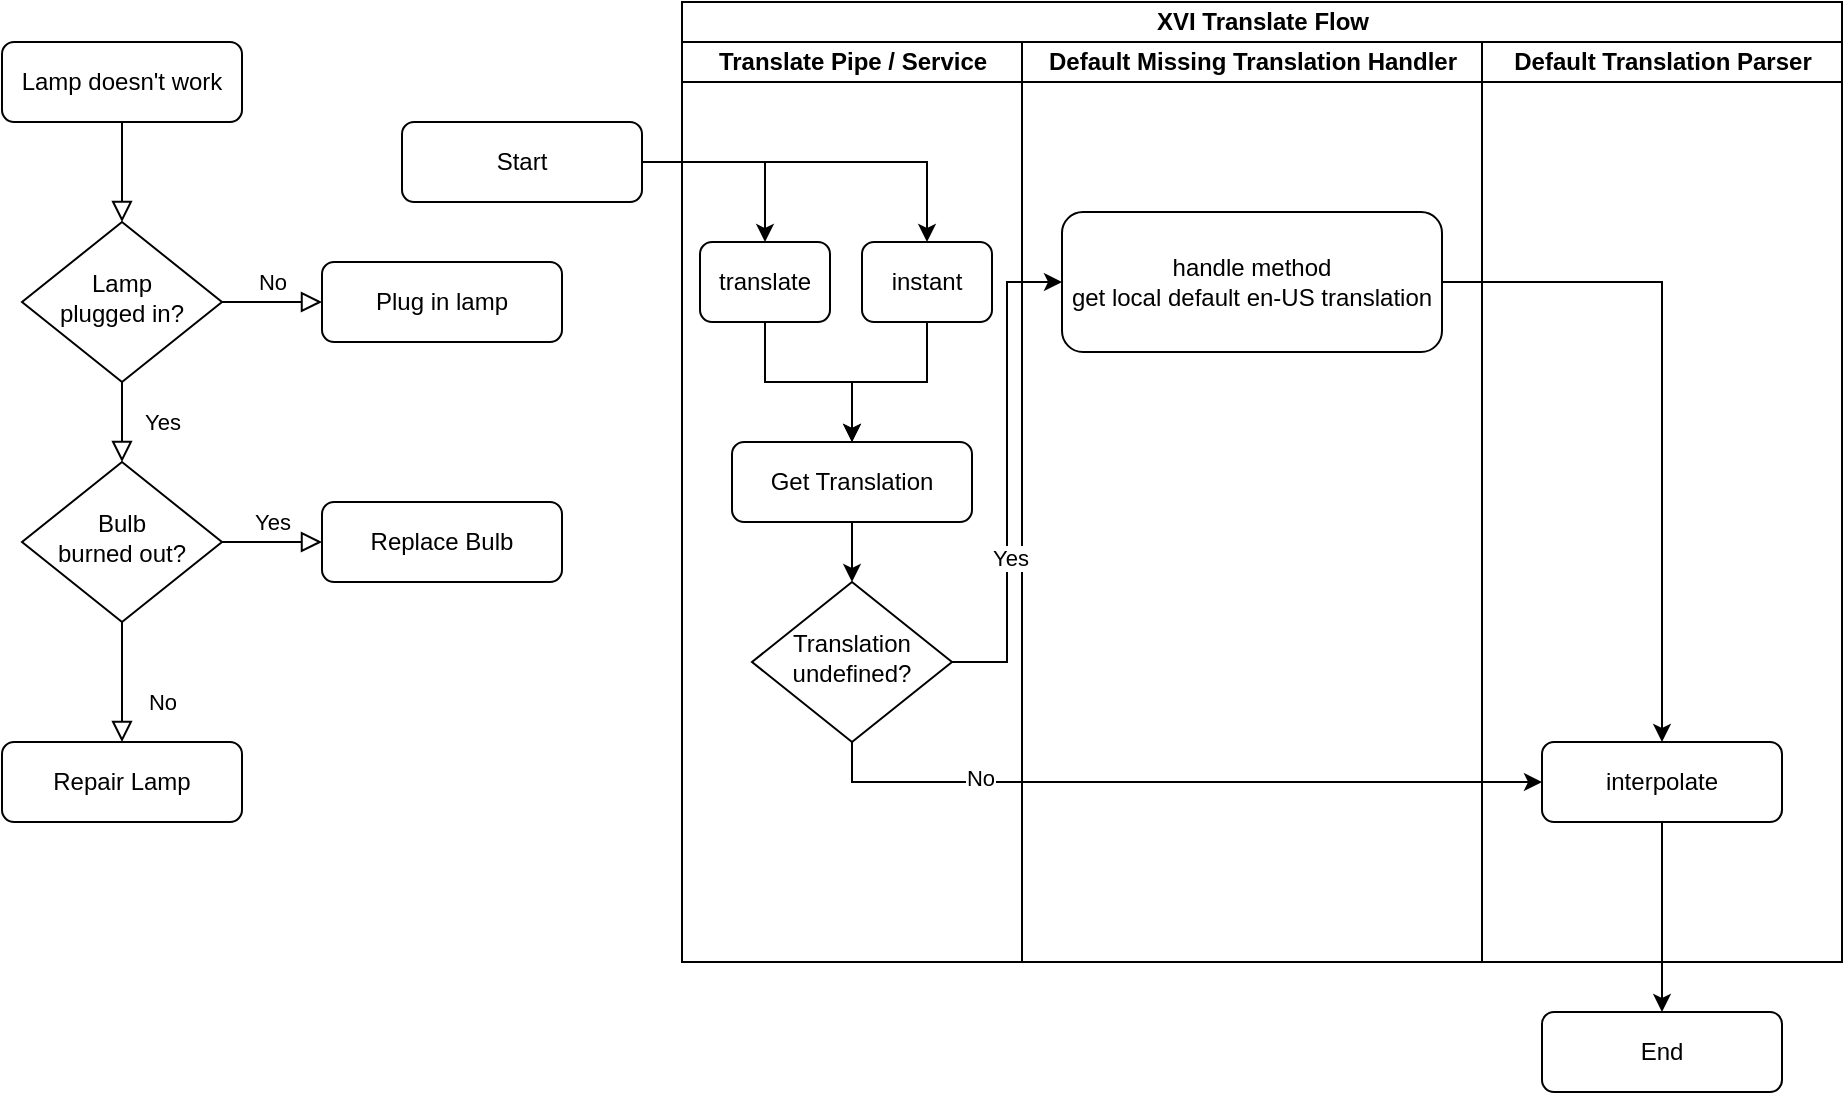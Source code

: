 <mxfile version="28.0.4">
  <diagram id="C5RBs43oDa-KdzZeNtuy" name="Page-1">
    <mxGraphModel dx="705" dy="403" grid="1" gridSize="10" guides="1" tooltips="1" connect="1" arrows="1" fold="1" page="1" pageScale="1" pageWidth="827" pageHeight="1169" math="0" shadow="0">
      <root>
        <mxCell id="WIyWlLk6GJQsqaUBKTNV-0" />
        <mxCell id="WIyWlLk6GJQsqaUBKTNV-1" parent="WIyWlLk6GJQsqaUBKTNV-0" />
        <mxCell id="WIyWlLk6GJQsqaUBKTNV-2" value="" style="rounded=0;html=1;jettySize=auto;orthogonalLoop=1;fontSize=11;endArrow=block;endFill=0;endSize=8;strokeWidth=1;shadow=0;labelBackgroundColor=none;edgeStyle=orthogonalEdgeStyle;" parent="WIyWlLk6GJQsqaUBKTNV-1" source="WIyWlLk6GJQsqaUBKTNV-3" target="WIyWlLk6GJQsqaUBKTNV-6" edge="1">
          <mxGeometry relative="1" as="geometry" />
        </mxCell>
        <mxCell id="WIyWlLk6GJQsqaUBKTNV-3" value="Lamp doesn&#39;t work" style="rounded=1;whiteSpace=wrap;html=1;fontSize=12;glass=0;strokeWidth=1;shadow=0;" parent="WIyWlLk6GJQsqaUBKTNV-1" vertex="1">
          <mxGeometry y="80" width="120" height="40" as="geometry" />
        </mxCell>
        <mxCell id="WIyWlLk6GJQsqaUBKTNV-4" value="Yes" style="rounded=0;html=1;jettySize=auto;orthogonalLoop=1;fontSize=11;endArrow=block;endFill=0;endSize=8;strokeWidth=1;shadow=0;labelBackgroundColor=none;edgeStyle=orthogonalEdgeStyle;" parent="WIyWlLk6GJQsqaUBKTNV-1" source="WIyWlLk6GJQsqaUBKTNV-6" target="WIyWlLk6GJQsqaUBKTNV-10" edge="1">
          <mxGeometry y="20" relative="1" as="geometry">
            <mxPoint as="offset" />
          </mxGeometry>
        </mxCell>
        <mxCell id="WIyWlLk6GJQsqaUBKTNV-5" value="No" style="edgeStyle=orthogonalEdgeStyle;rounded=0;html=1;jettySize=auto;orthogonalLoop=1;fontSize=11;endArrow=block;endFill=0;endSize=8;strokeWidth=1;shadow=0;labelBackgroundColor=none;" parent="WIyWlLk6GJQsqaUBKTNV-1" source="WIyWlLk6GJQsqaUBKTNV-6" target="WIyWlLk6GJQsqaUBKTNV-7" edge="1">
          <mxGeometry y="10" relative="1" as="geometry">
            <mxPoint as="offset" />
          </mxGeometry>
        </mxCell>
        <mxCell id="WIyWlLk6GJQsqaUBKTNV-6" value="Lamp&lt;br&gt;plugged in?" style="rhombus;whiteSpace=wrap;html=1;shadow=0;fontFamily=Helvetica;fontSize=12;align=center;strokeWidth=1;spacing=6;spacingTop=-4;" parent="WIyWlLk6GJQsqaUBKTNV-1" vertex="1">
          <mxGeometry x="10" y="170" width="100" height="80" as="geometry" />
        </mxCell>
        <mxCell id="WIyWlLk6GJQsqaUBKTNV-7" value="Plug in lamp" style="rounded=1;whiteSpace=wrap;html=1;fontSize=12;glass=0;strokeWidth=1;shadow=0;" parent="WIyWlLk6GJQsqaUBKTNV-1" vertex="1">
          <mxGeometry x="160" y="190" width="120" height="40" as="geometry" />
        </mxCell>
        <mxCell id="WIyWlLk6GJQsqaUBKTNV-8" value="No" style="rounded=0;html=1;jettySize=auto;orthogonalLoop=1;fontSize=11;endArrow=block;endFill=0;endSize=8;strokeWidth=1;shadow=0;labelBackgroundColor=none;edgeStyle=orthogonalEdgeStyle;" parent="WIyWlLk6GJQsqaUBKTNV-1" source="WIyWlLk6GJQsqaUBKTNV-10" target="WIyWlLk6GJQsqaUBKTNV-11" edge="1">
          <mxGeometry x="0.333" y="20" relative="1" as="geometry">
            <mxPoint as="offset" />
          </mxGeometry>
        </mxCell>
        <mxCell id="WIyWlLk6GJQsqaUBKTNV-9" value="Yes" style="edgeStyle=orthogonalEdgeStyle;rounded=0;html=1;jettySize=auto;orthogonalLoop=1;fontSize=11;endArrow=block;endFill=0;endSize=8;strokeWidth=1;shadow=0;labelBackgroundColor=none;" parent="WIyWlLk6GJQsqaUBKTNV-1" source="WIyWlLk6GJQsqaUBKTNV-10" target="WIyWlLk6GJQsqaUBKTNV-12" edge="1">
          <mxGeometry y="10" relative="1" as="geometry">
            <mxPoint as="offset" />
          </mxGeometry>
        </mxCell>
        <mxCell id="WIyWlLk6GJQsqaUBKTNV-10" value="Bulb&lt;br&gt;burned out?" style="rhombus;whiteSpace=wrap;html=1;shadow=0;fontFamily=Helvetica;fontSize=12;align=center;strokeWidth=1;spacing=6;spacingTop=-4;" parent="WIyWlLk6GJQsqaUBKTNV-1" vertex="1">
          <mxGeometry x="10" y="290" width="100" height="80" as="geometry" />
        </mxCell>
        <mxCell id="WIyWlLk6GJQsqaUBKTNV-11" value="Repair Lamp" style="rounded=1;whiteSpace=wrap;html=1;fontSize=12;glass=0;strokeWidth=1;shadow=0;" parent="WIyWlLk6GJQsqaUBKTNV-1" vertex="1">
          <mxGeometry y="430" width="120" height="40" as="geometry" />
        </mxCell>
        <mxCell id="WIyWlLk6GJQsqaUBKTNV-12" value="Replace Bulb" style="rounded=1;whiteSpace=wrap;html=1;fontSize=12;glass=0;strokeWidth=1;shadow=0;" parent="WIyWlLk6GJQsqaUBKTNV-1" vertex="1">
          <mxGeometry x="160" y="310" width="120" height="40" as="geometry" />
        </mxCell>
        <mxCell id="BL6Vwje-RZ1VT4TPuW7h-0" value="XVI Translate Flow" style="swimlane;childLayout=stackLayout;resizeParent=1;resizeParentMax=0;startSize=20;html=1;" vertex="1" parent="WIyWlLk6GJQsqaUBKTNV-1">
          <mxGeometry x="340.0" y="60" width="580" height="480" as="geometry" />
        </mxCell>
        <mxCell id="BL6Vwje-RZ1VT4TPuW7h-1" value="Translate Pipe / Service" style="swimlane;startSize=20;html=1;" vertex="1" parent="BL6Vwje-RZ1VT4TPuW7h-0">
          <mxGeometry y="20" width="170" height="460" as="geometry" />
        </mxCell>
        <mxCell id="BL6Vwje-RZ1VT4TPuW7h-12" style="edgeStyle=orthogonalEdgeStyle;rounded=0;orthogonalLoop=1;jettySize=auto;html=1;exitX=0.5;exitY=1;exitDx=0;exitDy=0;entryX=0.5;entryY=0;entryDx=0;entryDy=0;" edge="1" parent="BL6Vwje-RZ1VT4TPuW7h-1" source="BL6Vwje-RZ1VT4TPuW7h-5" target="BL6Vwje-RZ1VT4TPuW7h-11">
          <mxGeometry relative="1" as="geometry" />
        </mxCell>
        <mxCell id="BL6Vwje-RZ1VT4TPuW7h-5" value="translate" style="rounded=1;whiteSpace=wrap;html=1;fontSize=12;glass=0;strokeWidth=1;shadow=0;" vertex="1" parent="BL6Vwje-RZ1VT4TPuW7h-1">
          <mxGeometry x="9" y="100" width="65" height="40" as="geometry" />
        </mxCell>
        <mxCell id="BL6Vwje-RZ1VT4TPuW7h-13" style="edgeStyle=orthogonalEdgeStyle;rounded=0;orthogonalLoop=1;jettySize=auto;html=1;exitX=0.5;exitY=1;exitDx=0;exitDy=0;entryX=0.5;entryY=0;entryDx=0;entryDy=0;" edge="1" parent="BL6Vwje-RZ1VT4TPuW7h-1" source="BL6Vwje-RZ1VT4TPuW7h-6" target="BL6Vwje-RZ1VT4TPuW7h-11">
          <mxGeometry relative="1" as="geometry">
            <mxPoint x="160.0" y="180" as="targetPoint" />
          </mxGeometry>
        </mxCell>
        <mxCell id="BL6Vwje-RZ1VT4TPuW7h-6" value="instant" style="rounded=1;whiteSpace=wrap;html=1;fontSize=12;glass=0;strokeWidth=1;shadow=0;" vertex="1" parent="BL6Vwje-RZ1VT4TPuW7h-1">
          <mxGeometry x="90.0" y="100" width="65" height="40" as="geometry" />
        </mxCell>
        <mxCell id="BL6Vwje-RZ1VT4TPuW7h-15" style="edgeStyle=orthogonalEdgeStyle;rounded=0;orthogonalLoop=1;jettySize=auto;html=1;exitX=0.5;exitY=1;exitDx=0;exitDy=0;" edge="1" parent="BL6Vwje-RZ1VT4TPuW7h-1" source="BL6Vwje-RZ1VT4TPuW7h-11" target="BL6Vwje-RZ1VT4TPuW7h-14">
          <mxGeometry relative="1" as="geometry" />
        </mxCell>
        <mxCell id="BL6Vwje-RZ1VT4TPuW7h-11" value="Get Translation" style="rounded=1;whiteSpace=wrap;html=1;fontSize=12;glass=0;strokeWidth=1;shadow=0;" vertex="1" parent="BL6Vwje-RZ1VT4TPuW7h-1">
          <mxGeometry x="25.0" y="200" width="120" height="40" as="geometry" />
        </mxCell>
        <mxCell id="BL6Vwje-RZ1VT4TPuW7h-14" value="Translation undefined?" style="rhombus;whiteSpace=wrap;html=1;shadow=0;fontFamily=Helvetica;fontSize=12;align=center;strokeWidth=1;spacing=6;spacingTop=-4;" vertex="1" parent="BL6Vwje-RZ1VT4TPuW7h-1">
          <mxGeometry x="35.0" y="270" width="100" height="80" as="geometry" />
        </mxCell>
        <mxCell id="BL6Vwje-RZ1VT4TPuW7h-10" value="Default Missing Translation Handler" style="swimlane;startSize=20;html=1;" vertex="1" parent="BL6Vwje-RZ1VT4TPuW7h-0">
          <mxGeometry x="170" y="20" width="230" height="460" as="geometry" />
        </mxCell>
        <mxCell id="BL6Vwje-RZ1VT4TPuW7h-16" value="handle method&lt;div&gt;get local default en-US translation&lt;/div&gt;" style="rounded=1;whiteSpace=wrap;html=1;fontSize=12;glass=0;strokeWidth=1;shadow=0;" vertex="1" parent="BL6Vwje-RZ1VT4TPuW7h-10">
          <mxGeometry x="20" y="85" width="190" height="70" as="geometry" />
        </mxCell>
        <mxCell id="BL6Vwje-RZ1VT4TPuW7h-9" value="Default Translation Parser" style="swimlane;startSize=20;html=1;" vertex="1" parent="BL6Vwje-RZ1VT4TPuW7h-0">
          <mxGeometry x="400" y="20" width="180" height="460" as="geometry" />
        </mxCell>
        <mxCell id="BL6Vwje-RZ1VT4TPuW7h-22" value="interpolate" style="rounded=1;whiteSpace=wrap;html=1;fontSize=12;glass=0;strokeWidth=1;shadow=0;" vertex="1" parent="BL6Vwje-RZ1VT4TPuW7h-9">
          <mxGeometry x="30.0" y="350" width="120" height="40" as="geometry" />
        </mxCell>
        <mxCell id="BL6Vwje-RZ1VT4TPuW7h-17" style="edgeStyle=orthogonalEdgeStyle;rounded=0;orthogonalLoop=1;jettySize=auto;html=1;exitX=1;exitY=0.5;exitDx=0;exitDy=0;entryX=0;entryY=0.5;entryDx=0;entryDy=0;" edge="1" parent="BL6Vwje-RZ1VT4TPuW7h-0" source="BL6Vwje-RZ1VT4TPuW7h-14" target="BL6Vwje-RZ1VT4TPuW7h-16">
          <mxGeometry relative="1" as="geometry" />
        </mxCell>
        <mxCell id="BL6Vwje-RZ1VT4TPuW7h-18" value="Yes" style="edgeLabel;html=1;align=center;verticalAlign=middle;resizable=0;points=[];" vertex="1" connectable="0" parent="BL6Vwje-RZ1VT4TPuW7h-17">
          <mxGeometry x="-0.353" y="-1" relative="1" as="geometry">
            <mxPoint as="offset" />
          </mxGeometry>
        </mxCell>
        <mxCell id="BL6Vwje-RZ1VT4TPuW7h-20" style="edgeStyle=orthogonalEdgeStyle;rounded=0;orthogonalLoop=1;jettySize=auto;html=1;exitX=0.5;exitY=1;exitDx=0;exitDy=0;entryX=0;entryY=0.5;entryDx=0;entryDy=0;" edge="1" parent="BL6Vwje-RZ1VT4TPuW7h-0" source="BL6Vwje-RZ1VT4TPuW7h-14" target="BL6Vwje-RZ1VT4TPuW7h-22">
          <mxGeometry relative="1" as="geometry">
            <mxPoint x="430.0" y="390" as="targetPoint" />
            <Array as="points">
              <mxPoint x="85" y="390" />
            </Array>
          </mxGeometry>
        </mxCell>
        <mxCell id="BL6Vwje-RZ1VT4TPuW7h-23" value="No" style="edgeLabel;html=1;align=center;verticalAlign=middle;resizable=0;points=[];" vertex="1" connectable="0" parent="BL6Vwje-RZ1VT4TPuW7h-20">
          <mxGeometry x="-0.541" y="2" relative="1" as="geometry">
            <mxPoint as="offset" />
          </mxGeometry>
        </mxCell>
        <mxCell id="BL6Vwje-RZ1VT4TPuW7h-24" style="edgeStyle=orthogonalEdgeStyle;rounded=0;orthogonalLoop=1;jettySize=auto;html=1;exitX=1;exitY=0.5;exitDx=0;exitDy=0;entryX=0.5;entryY=0;entryDx=0;entryDy=0;" edge="1" parent="BL6Vwje-RZ1VT4TPuW7h-0" source="BL6Vwje-RZ1VT4TPuW7h-16" target="BL6Vwje-RZ1VT4TPuW7h-22">
          <mxGeometry relative="1" as="geometry" />
        </mxCell>
        <mxCell id="BL6Vwje-RZ1VT4TPuW7h-7" style="edgeStyle=orthogonalEdgeStyle;rounded=0;orthogonalLoop=1;jettySize=auto;html=1;exitX=1;exitY=0.5;exitDx=0;exitDy=0;entryX=0.5;entryY=0;entryDx=0;entryDy=0;" edge="1" parent="WIyWlLk6GJQsqaUBKTNV-1" source="BL6Vwje-RZ1VT4TPuW7h-4" target="BL6Vwje-RZ1VT4TPuW7h-5">
          <mxGeometry relative="1" as="geometry" />
        </mxCell>
        <mxCell id="BL6Vwje-RZ1VT4TPuW7h-8" style="edgeStyle=orthogonalEdgeStyle;rounded=0;orthogonalLoop=1;jettySize=auto;html=1;entryX=0.5;entryY=0;entryDx=0;entryDy=0;" edge="1" parent="WIyWlLk6GJQsqaUBKTNV-1" source="BL6Vwje-RZ1VT4TPuW7h-4" target="BL6Vwje-RZ1VT4TPuW7h-6">
          <mxGeometry relative="1" as="geometry" />
        </mxCell>
        <mxCell id="BL6Vwje-RZ1VT4TPuW7h-4" value="Start" style="rounded=1;whiteSpace=wrap;html=1;fontSize=12;glass=0;strokeWidth=1;shadow=0;" vertex="1" parent="WIyWlLk6GJQsqaUBKTNV-1">
          <mxGeometry x="200" y="120" width="120" height="40" as="geometry" />
        </mxCell>
        <mxCell id="BL6Vwje-RZ1VT4TPuW7h-25" value="End" style="rounded=1;whiteSpace=wrap;html=1;fontSize=12;glass=0;strokeWidth=1;shadow=0;" vertex="1" parent="WIyWlLk6GJQsqaUBKTNV-1">
          <mxGeometry x="770" y="565" width="120" height="40" as="geometry" />
        </mxCell>
        <mxCell id="BL6Vwje-RZ1VT4TPuW7h-26" style="edgeStyle=orthogonalEdgeStyle;rounded=0;orthogonalLoop=1;jettySize=auto;html=1;exitX=0.5;exitY=1;exitDx=0;exitDy=0;" edge="1" parent="WIyWlLk6GJQsqaUBKTNV-1" source="BL6Vwje-RZ1VT4TPuW7h-22" target="BL6Vwje-RZ1VT4TPuW7h-25">
          <mxGeometry relative="1" as="geometry" />
        </mxCell>
      </root>
    </mxGraphModel>
  </diagram>
</mxfile>
